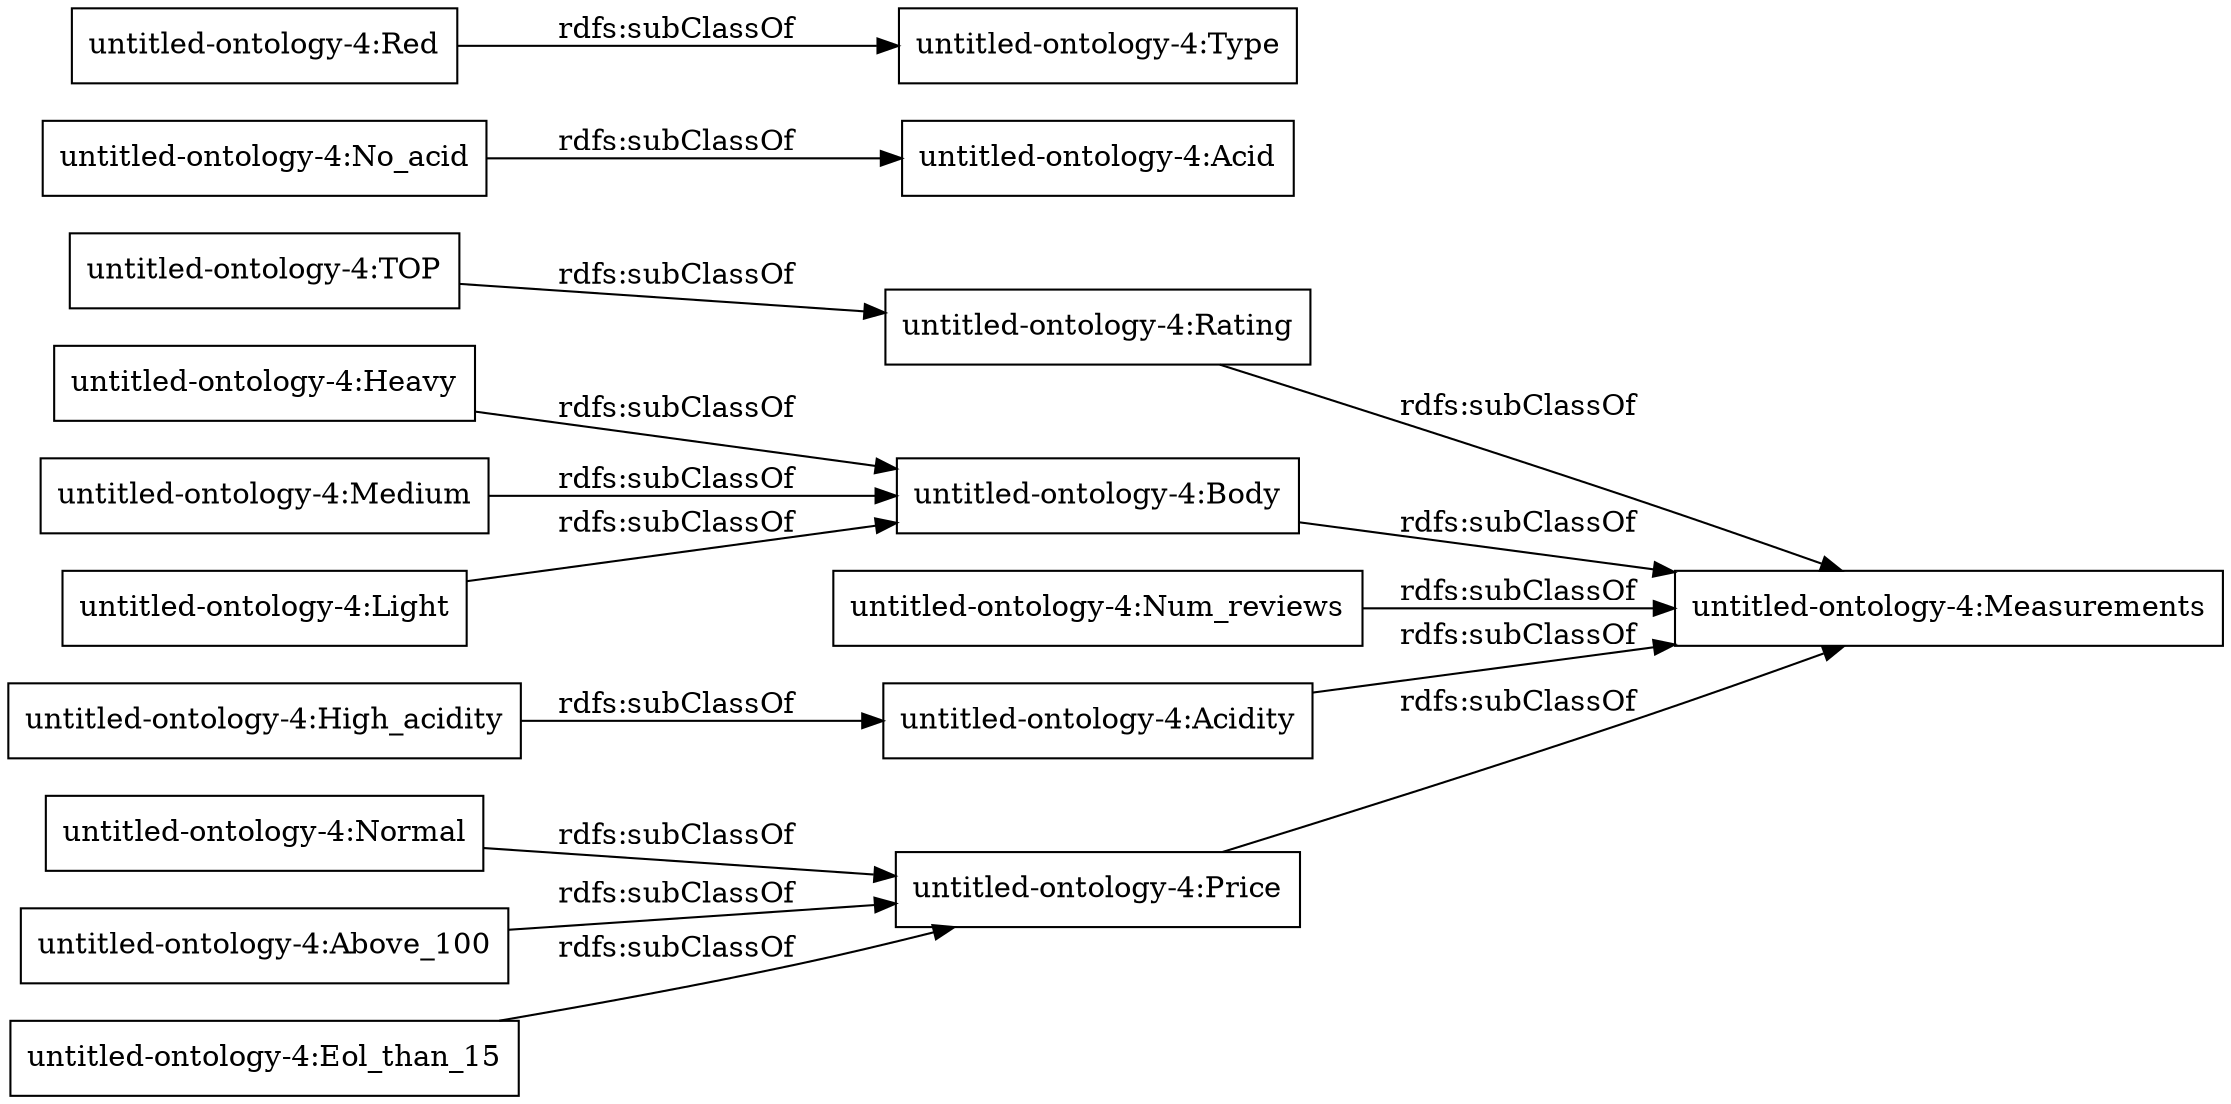 digraph ar2dtool_diagram { 
rankdir=LR;
size="1000"
node [shape = rectangle, color="black"]; "untitled-ontology-4:Price" "untitled-ontology-4:Acid" "untitled-ontology-4:No_acid" "untitled-ontology-4:Heavy" "untitled-ontology-4:Red" "untitled-ontology-4:Rating" "untitled-ontology-4:Body" "untitled-ontology-4:Normal" "untitled-ontology-4:Num_reviews" "untitled-ontology-4:TOP" "untitled-ontology-4:Medium" "untitled-ontology-4:Measurements" "untitled-ontology-4:Above_100" "untitled-ontology-4:Acidity" "untitled-ontology-4:Type" "untitled-ontology-4:Eol_than_15" "untitled-ontology-4:Light" "untitled-ontology-4:High_acidity" ; /*classes style*/
	"untitled-ontology-4:TOP" -> "untitled-ontology-4:Rating" [ label = "rdfs:subClassOf" ];
	"untitled-ontology-4:Medium" -> "untitled-ontology-4:Body" [ label = "rdfs:subClassOf" ];
	"untitled-ontology-4:Above_100" -> "untitled-ontology-4:Price" [ label = "rdfs:subClassOf" ];
	"untitled-ontology-4:Num_reviews" -> "untitled-ontology-4:Measurements" [ label = "rdfs:subClassOf" ];
	"untitled-ontology-4:Heavy" -> "untitled-ontology-4:Body" [ label = "rdfs:subClassOf" ];
	"untitled-ontology-4:Body" -> "untitled-ontology-4:Measurements" [ label = "rdfs:subClassOf" ];
	"untitled-ontology-4:Red" -> "untitled-ontology-4:Type" [ label = "rdfs:subClassOf" ];
	"untitled-ontology-4:Price" -> "untitled-ontology-4:Measurements" [ label = "rdfs:subClassOf" ];
	"untitled-ontology-4:Rating" -> "untitled-ontology-4:Measurements" [ label = "rdfs:subClassOf" ];
	"untitled-ontology-4:High_acidity" -> "untitled-ontology-4:Acidity" [ label = "rdfs:subClassOf" ];
	"untitled-ontology-4:Acidity" -> "untitled-ontology-4:Measurements" [ label = "rdfs:subClassOf" ];
	"untitled-ontology-4:Normal" -> "untitled-ontology-4:Price" [ label = "rdfs:subClassOf" ];
	"untitled-ontology-4:Eol_than_15" -> "untitled-ontology-4:Price" [ label = "rdfs:subClassOf" ];
	"untitled-ontology-4:No_acid" -> "untitled-ontology-4:Acid" [ label = "rdfs:subClassOf" ];
	"untitled-ontology-4:Light" -> "untitled-ontology-4:Body" [ label = "rdfs:subClassOf" ];

}
